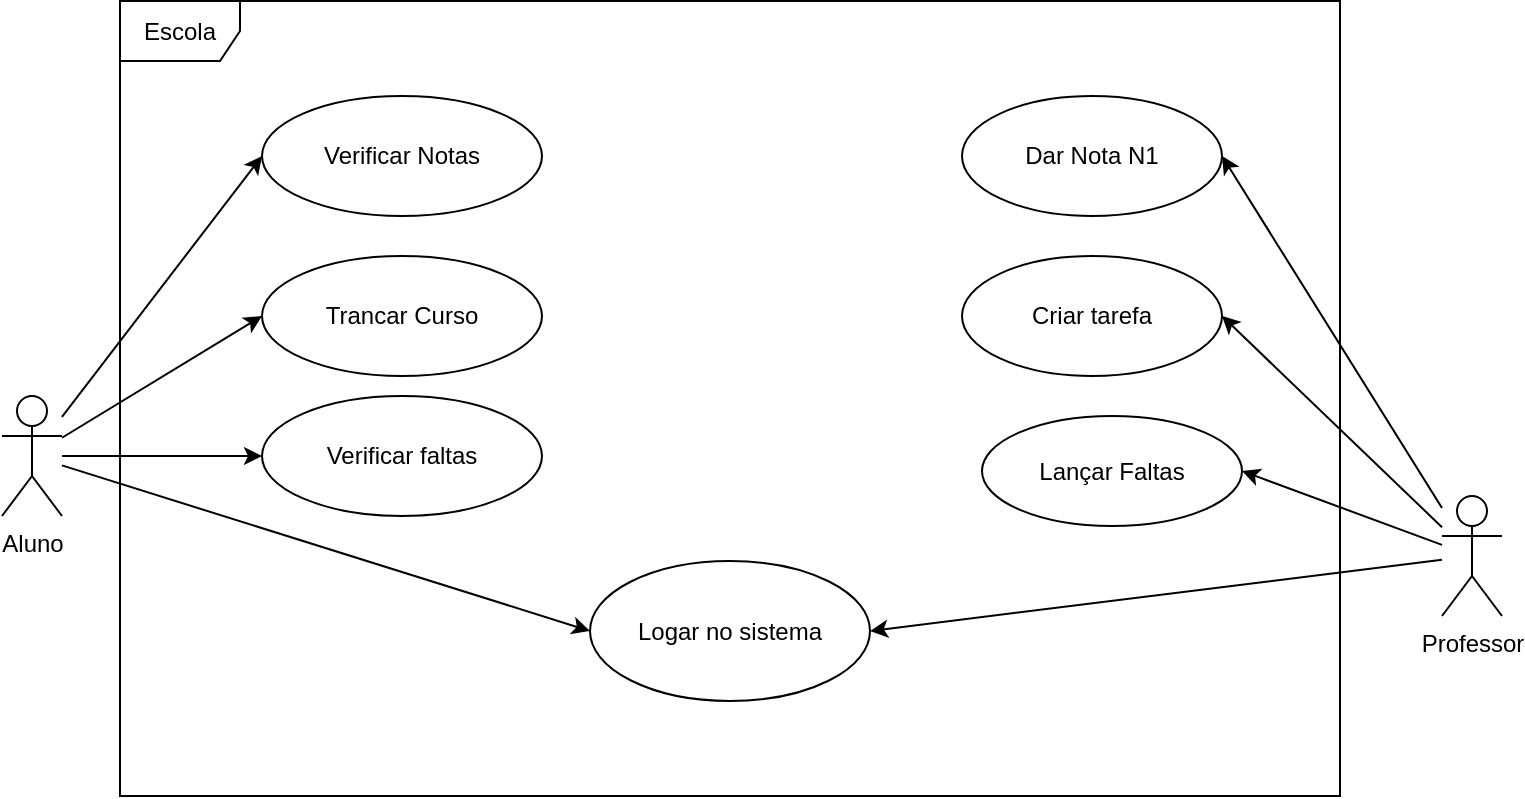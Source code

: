 <mxfile>
    <diagram name="Página-1" id="BgbNkyPLs7A_LSKDgwDq">
        <mxGraphModel dx="888" dy="653" grid="1" gridSize="10" guides="1" tooltips="1" connect="1" arrows="1" fold="1" page="1" pageScale="1" pageWidth="827" pageHeight="1169" math="0" shadow="0">
            <root>
                <mxCell id="0"/>
                <mxCell id="1" parent="0"/>
                <mxCell id="ob3pl_4Hkp52QgATopCp-1" value="Escola" style="shape=umlFrame;whiteSpace=wrap;html=1;pointerEvents=0;" parent="1" vertex="1">
                    <mxGeometry x="109" y="52.5" width="610" height="397.5" as="geometry"/>
                </mxCell>
                <mxCell id="2" style="edgeStyle=none;html=1;entryX=0;entryY=0.5;entryDx=0;entryDy=0;" edge="1" parent="1" source="ob3pl_4Hkp52QgATopCp-2" target="ob3pl_4Hkp52QgATopCp-11">
                    <mxGeometry relative="1" as="geometry"/>
                </mxCell>
                <mxCell id="3" style="edgeStyle=none;html=1;entryX=0;entryY=0.5;entryDx=0;entryDy=0;" edge="1" parent="1" source="ob3pl_4Hkp52QgATopCp-2" target="ob3pl_4Hkp52QgATopCp-9">
                    <mxGeometry relative="1" as="geometry"/>
                </mxCell>
                <mxCell id="4" style="edgeStyle=none;html=1;entryX=0;entryY=0.5;entryDx=0;entryDy=0;" edge="1" parent="1" source="ob3pl_4Hkp52QgATopCp-2" target="ob3pl_4Hkp52QgATopCp-10">
                    <mxGeometry relative="1" as="geometry"/>
                </mxCell>
                <mxCell id="5" style="edgeStyle=none;html=1;entryX=0;entryY=0.5;entryDx=0;entryDy=0;" edge="1" parent="1" source="ob3pl_4Hkp52QgATopCp-2" target="ob3pl_4Hkp52QgATopCp-16">
                    <mxGeometry relative="1" as="geometry"/>
                </mxCell>
                <mxCell id="ob3pl_4Hkp52QgATopCp-2" value="Aluno" style="shape=umlActor;verticalLabelPosition=bottom;verticalAlign=top;html=1;" parent="1" vertex="1">
                    <mxGeometry x="50" y="250" width="30" height="60" as="geometry"/>
                </mxCell>
                <mxCell id="6" style="edgeStyle=none;html=1;entryX=1;entryY=0.5;entryDx=0;entryDy=0;" edge="1" parent="1" source="ob3pl_4Hkp52QgATopCp-7" target="ob3pl_4Hkp52QgATopCp-12">
                    <mxGeometry relative="1" as="geometry"/>
                </mxCell>
                <mxCell id="7" style="edgeStyle=none;html=1;entryX=1;entryY=0.5;entryDx=0;entryDy=0;" edge="1" parent="1" source="ob3pl_4Hkp52QgATopCp-7" target="ob3pl_4Hkp52QgATopCp-13">
                    <mxGeometry relative="1" as="geometry"/>
                </mxCell>
                <mxCell id="8" style="edgeStyle=none;html=1;entryX=1;entryY=0.5;entryDx=0;entryDy=0;" edge="1" parent="1" source="ob3pl_4Hkp52QgATopCp-7" target="ob3pl_4Hkp52QgATopCp-14">
                    <mxGeometry relative="1" as="geometry"/>
                </mxCell>
                <mxCell id="9" style="edgeStyle=none;html=1;entryX=1;entryY=0.5;entryDx=0;entryDy=0;" edge="1" parent="1" source="ob3pl_4Hkp52QgATopCp-7" target="ob3pl_4Hkp52QgATopCp-16">
                    <mxGeometry relative="1" as="geometry"/>
                </mxCell>
                <mxCell id="ob3pl_4Hkp52QgATopCp-7" value="Professor" style="shape=umlActor;verticalLabelPosition=bottom;verticalAlign=top;html=1;" parent="1" vertex="1">
                    <mxGeometry x="770" y="300" width="30" height="60" as="geometry"/>
                </mxCell>
                <mxCell id="ob3pl_4Hkp52QgATopCp-9" value="Trancar Curso" style="ellipse;whiteSpace=wrap;html=1;" parent="1" vertex="1">
                    <mxGeometry x="180" y="180" width="140" height="60" as="geometry"/>
                </mxCell>
                <mxCell id="ob3pl_4Hkp52QgATopCp-10" value="Verificar faltas" style="ellipse;whiteSpace=wrap;html=1;" parent="1" vertex="1">
                    <mxGeometry x="180" y="250" width="140" height="60" as="geometry"/>
                </mxCell>
                <mxCell id="ob3pl_4Hkp52QgATopCp-11" value="Verificar Notas" style="ellipse;whiteSpace=wrap;html=1;" parent="1" vertex="1">
                    <mxGeometry x="180" y="100" width="140" height="60" as="geometry"/>
                </mxCell>
                <mxCell id="ob3pl_4Hkp52QgATopCp-12" value="Dar Nota N1" style="ellipse;whiteSpace=wrap;html=1;" parent="1" vertex="1">
                    <mxGeometry x="530" y="100" width="130" height="60" as="geometry"/>
                </mxCell>
                <mxCell id="ob3pl_4Hkp52QgATopCp-13" value="Criar tarefa" style="ellipse;whiteSpace=wrap;html=1;" parent="1" vertex="1">
                    <mxGeometry x="530" y="180" width="130" height="60" as="geometry"/>
                </mxCell>
                <mxCell id="ob3pl_4Hkp52QgATopCp-14" value="Lançar Faltas" style="ellipse;whiteSpace=wrap;html=1;" parent="1" vertex="1">
                    <mxGeometry x="540" y="260" width="130" height="55" as="geometry"/>
                </mxCell>
                <mxCell id="ob3pl_4Hkp52QgATopCp-16" value="Logar no sistema" style="ellipse;whiteSpace=wrap;html=1;" parent="1" vertex="1">
                    <mxGeometry x="344" y="332.5" width="140" height="70" as="geometry"/>
                </mxCell>
            </root>
        </mxGraphModel>
    </diagram>
</mxfile>